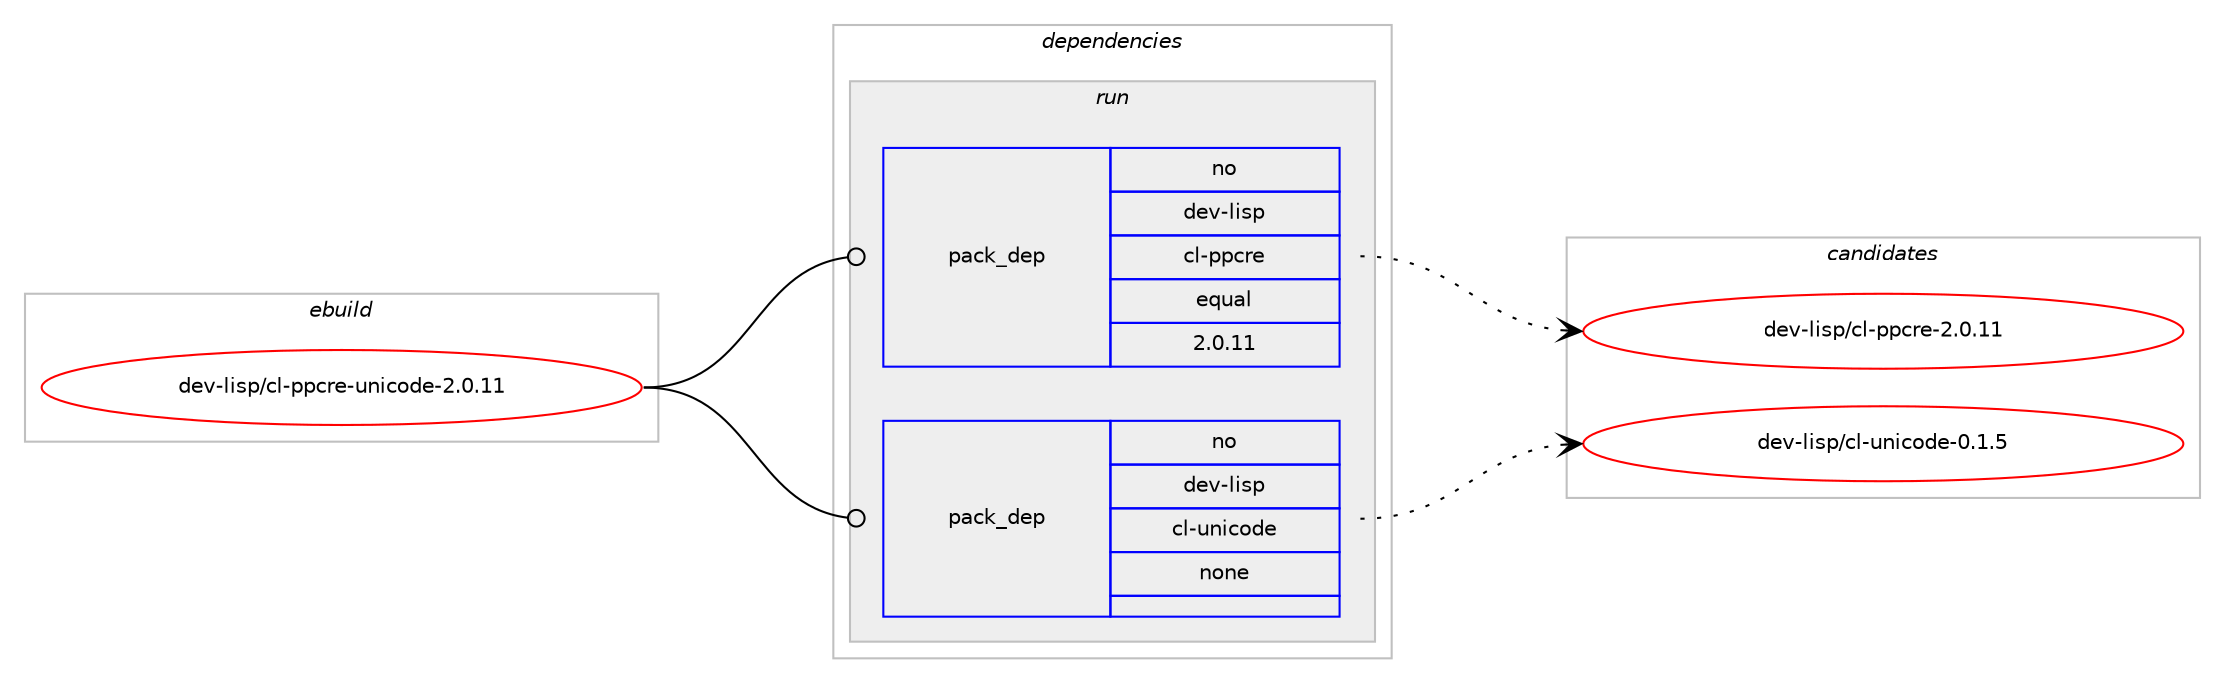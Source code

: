 digraph prolog {

# *************
# Graph options
# *************

newrank=true;
concentrate=true;
compound=true;
graph [rankdir=LR,fontname=Helvetica,fontsize=10,ranksep=1.5];#, ranksep=2.5, nodesep=0.2];
edge  [arrowhead=vee];
node  [fontname=Helvetica,fontsize=10];

# **********
# The ebuild
# **********

subgraph cluster_leftcol {
color=gray;
rank=same;
label=<<i>ebuild</i>>;
id [label="dev-lisp/cl-ppcre-unicode-2.0.11", color=red, width=4, href="../dev-lisp/cl-ppcre-unicode-2.0.11.svg"];
}

# ****************
# The dependencies
# ****************

subgraph cluster_midcol {
color=gray;
label=<<i>dependencies</i>>;
subgraph cluster_compile {
fillcolor="#eeeeee";
style=filled;
label=<<i>compile</i>>;
}
subgraph cluster_compileandrun {
fillcolor="#eeeeee";
style=filled;
label=<<i>compile and run</i>>;
}
subgraph cluster_run {
fillcolor="#eeeeee";
style=filled;
label=<<i>run</i>>;
subgraph pack91054 {
dependency120856 [label=<<TABLE BORDER="0" CELLBORDER="1" CELLSPACING="0" CELLPADDING="4" WIDTH="220"><TR><TD ROWSPAN="6" CELLPADDING="30">pack_dep</TD></TR><TR><TD WIDTH="110">no</TD></TR><TR><TD>dev-lisp</TD></TR><TR><TD>cl-ppcre</TD></TR><TR><TD>equal</TD></TR><TR><TD>2.0.11</TD></TR></TABLE>>, shape=none, color=blue];
}
id:e -> dependency120856:w [weight=20,style="solid",arrowhead="odot"];
subgraph pack91055 {
dependency120857 [label=<<TABLE BORDER="0" CELLBORDER="1" CELLSPACING="0" CELLPADDING="4" WIDTH="220"><TR><TD ROWSPAN="6" CELLPADDING="30">pack_dep</TD></TR><TR><TD WIDTH="110">no</TD></TR><TR><TD>dev-lisp</TD></TR><TR><TD>cl-unicode</TD></TR><TR><TD>none</TD></TR><TR><TD></TD></TR></TABLE>>, shape=none, color=blue];
}
id:e -> dependency120857:w [weight=20,style="solid",arrowhead="odot"];
}
}

# **************
# The candidates
# **************

subgraph cluster_choices {
rank=same;
color=gray;
label=<<i>candidates</i>>;

subgraph choice91054 {
color=black;
nodesep=1;
choice100101118451081051151124799108451121129911410145504648464949 [label="dev-lisp/cl-ppcre-2.0.11", color=red, width=4,href="../dev-lisp/cl-ppcre-2.0.11.svg"];
dependency120856:e -> choice100101118451081051151124799108451121129911410145504648464949:w [style=dotted,weight="100"];
}
subgraph choice91055 {
color=black;
nodesep=1;
choice1001011184510810511511247991084511711010599111100101454846494653 [label="dev-lisp/cl-unicode-0.1.5", color=red, width=4,href="../dev-lisp/cl-unicode-0.1.5.svg"];
dependency120857:e -> choice1001011184510810511511247991084511711010599111100101454846494653:w [style=dotted,weight="100"];
}
}

}

